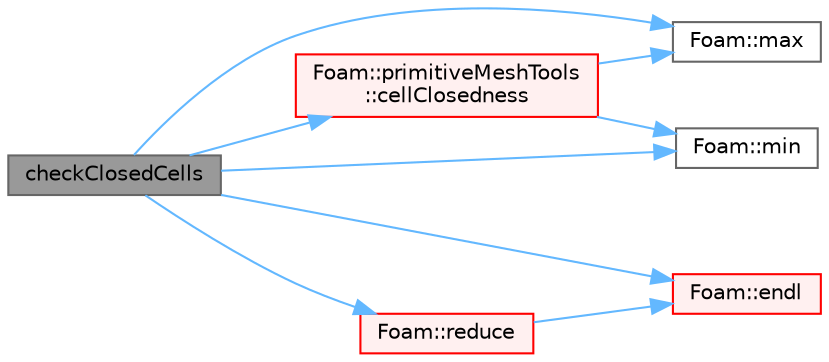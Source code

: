 digraph "checkClosedCells"
{
 // LATEX_PDF_SIZE
  bgcolor="transparent";
  edge [fontname=Helvetica,fontsize=10,labelfontname=Helvetica,labelfontsize=10];
  node [fontname=Helvetica,fontsize=10,shape=box,height=0.2,width=0.4];
  rankdir="LR";
  Node1 [id="Node000001",label="checkClosedCells",height=0.2,width=0.4,color="gray40", fillcolor="grey60", style="filled", fontcolor="black",tooltip=" "];
  Node1 -> Node2 [id="edge1_Node000001_Node000002",color="steelblue1",style="solid",tooltip=" "];
  Node2 [id="Node000002",label="Foam::primitiveMeshTools\l::cellClosedness",height=0.2,width=0.4,color="red", fillcolor="#FFF0F0", style="filled",URL="$classFoam_1_1primitiveMeshTools.html#a14b7d320d846c69e1e404e9937f5d63c",tooltip=" "];
  Node2 -> Node9 [id="edge2_Node000002_Node000009",color="steelblue1",style="solid",tooltip=" "];
  Node9 [id="Node000009",label="Foam::max",height=0.2,width=0.4,color="grey40", fillcolor="white", style="filled",URL="$namespaceFoam.html#a0e0c00c14acbabe88eec56a8b0fa2806",tooltip=" "];
  Node2 -> Node10 [id="edge3_Node000002_Node000010",color="steelblue1",style="solid",tooltip=" "];
  Node10 [id="Node000010",label="Foam::min",height=0.2,width=0.4,color="grey40", fillcolor="white", style="filled",URL="$namespaceFoam.html#a96b65441175bbfb9a869045dc05fb0b9",tooltip=" "];
  Node1 -> Node15 [id="edge4_Node000001_Node000015",color="steelblue1",style="solid",tooltip=" "];
  Node15 [id="Node000015",label="Foam::endl",height=0.2,width=0.4,color="red", fillcolor="#FFF0F0", style="filled",URL="$namespaceFoam.html#a7d5eca45a323264dc5fe811500ebda47",tooltip=" "];
  Node1 -> Node9 [id="edge5_Node000001_Node000009",color="steelblue1",style="solid",tooltip=" "];
  Node1 -> Node10 [id="edge6_Node000001_Node000010",color="steelblue1",style="solid",tooltip=" "];
  Node1 -> Node19 [id="edge7_Node000001_Node000019",color="steelblue1",style="solid",tooltip=" "];
  Node19 [id="Node000019",label="Foam::reduce",height=0.2,width=0.4,color="red", fillcolor="#FFF0F0", style="filled",URL="$namespaceFoam.html#a8f7f25e541aa3b46163d42df73f71c80",tooltip=" "];
  Node19 -> Node15 [id="edge8_Node000019_Node000015",color="steelblue1",style="solid",tooltip=" "];
}
